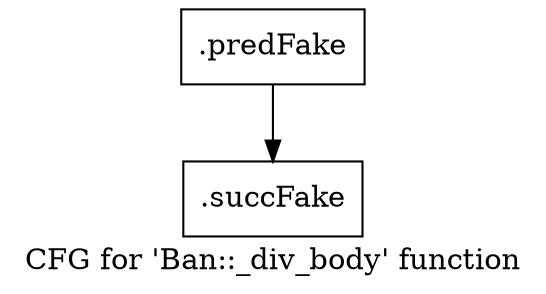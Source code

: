 digraph "CFG for 'Ban::_div_body' function" {
	label="CFG for 'Ban::_div_body' function";

	Node0x4e85130 [shape=record,filename="",linenumber="",label="{.predFake}"];
	Node0x4e85130 -> Node0x4e44220[ callList="10:142; 10:147; 10:152" memoryops="; ; ; ; ; ; ; ; ; ; ; " filename="../../../../../src/ban_s3.cpp" execusionnum="0"];
	Node0x4e44220 [shape=record,filename="../../../../../src/ban_s3.cpp",linenumber="160",label="{.succFake}"];
}
